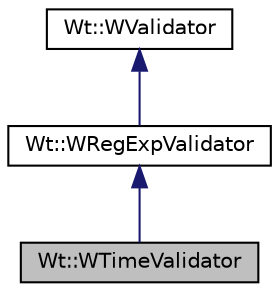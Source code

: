 digraph "Wt::WTimeValidator"
{
 // LATEX_PDF_SIZE
  edge [fontname="Helvetica",fontsize="10",labelfontname="Helvetica",labelfontsize="10"];
  node [fontname="Helvetica",fontsize="10",shape=record];
  Node1 [label="Wt::WTimeValidator",height=0.2,width=0.4,color="black", fillcolor="grey75", style="filled", fontcolor="black",tooltip="A time validator."];
  Node2 -> Node1 [dir="back",color="midnightblue",fontsize="10",style="solid",fontname="Helvetica"];
  Node2 [label="Wt::WRegExpValidator",height=0.2,width=0.4,color="black", fillcolor="white", style="filled",URL="$classWt_1_1WRegExpValidator.html",tooltip="A validator that checks user input against a regular expression."];
  Node3 -> Node2 [dir="back",color="midnightblue",fontsize="10",style="solid",fontname="Helvetica"];
  Node3 [label="Wt::WValidator",height=0.2,width=0.4,color="black", fillcolor="white", style="filled",URL="$classWt_1_1WValidator.html",tooltip="A validator is used to validate user input according to pre-defined rules."];
}
